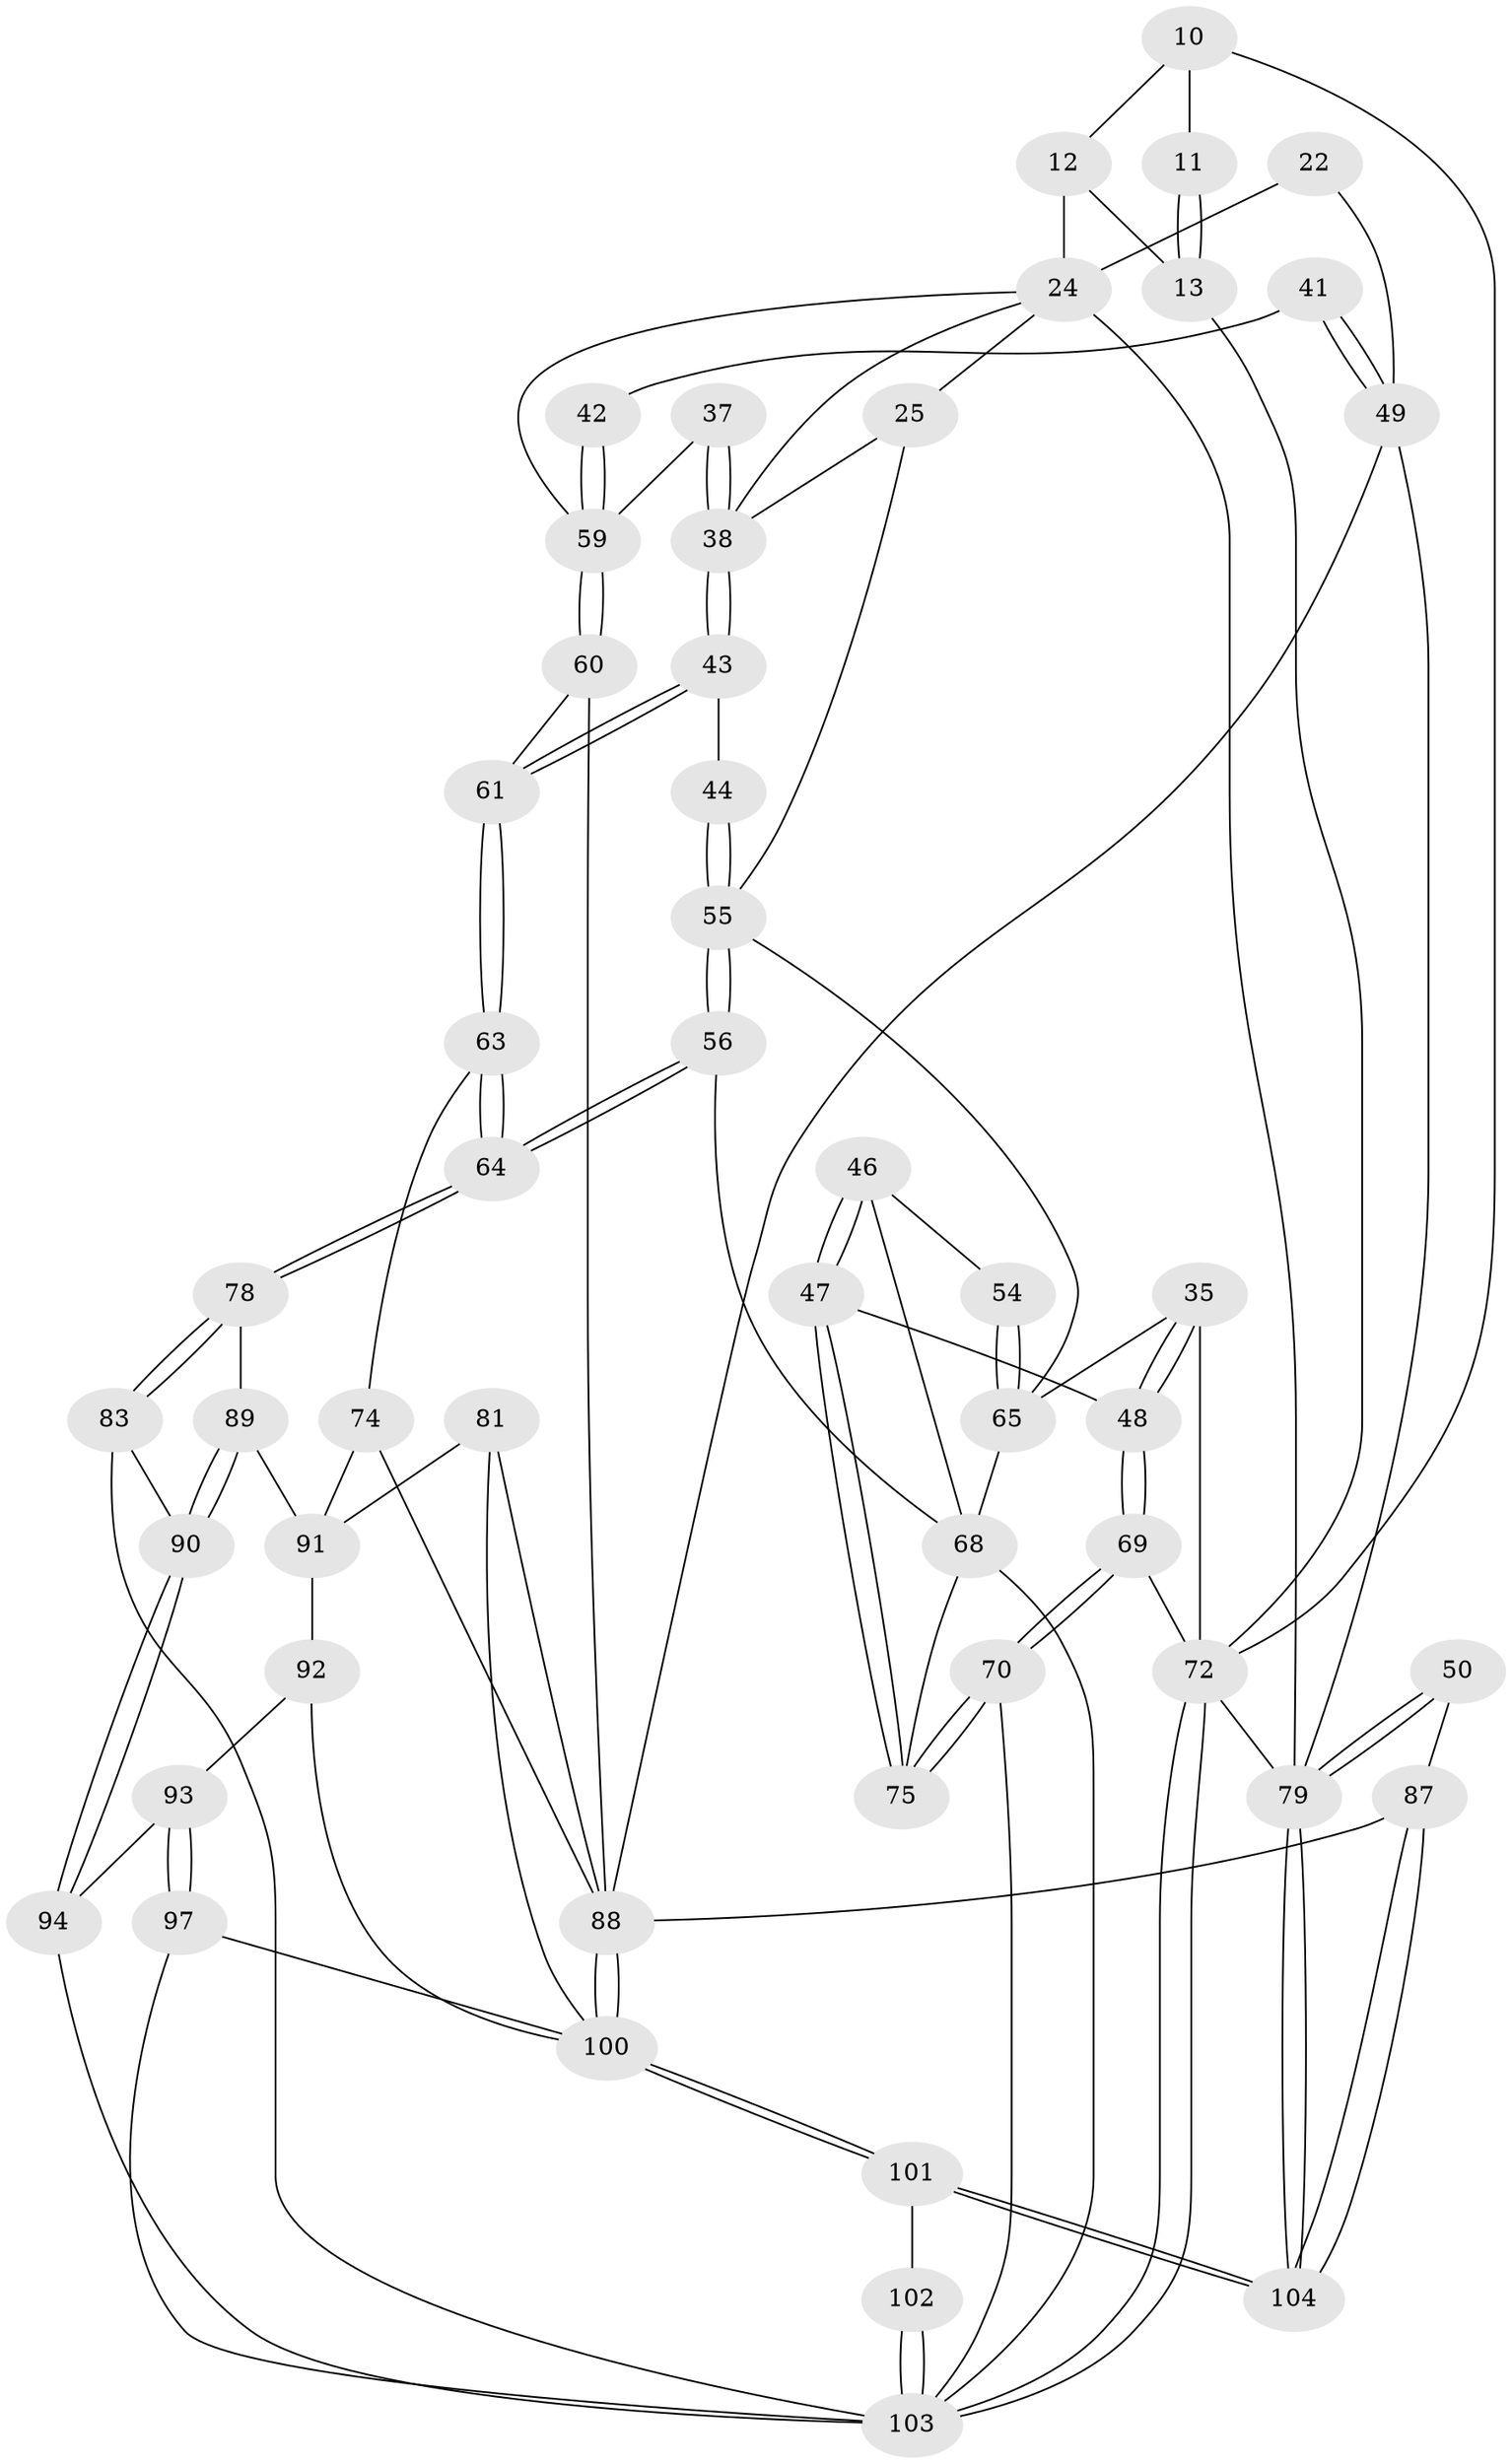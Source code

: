 // original degree distribution, {3: 0.019230769230769232, 5: 0.5384615384615384, 4: 0.23076923076923078, 6: 0.21153846153846154}
// Generated by graph-tools (version 1.1) at 2025/06/03/04/25 22:06:46]
// undirected, 52 vertices, 118 edges
graph export_dot {
graph [start="1"]
  node [color=gray90,style=filled];
  10 [pos="+0.3846568416071207+0.04329601205992995",super="+7+6"];
  11 [pos="+0.36564165476194266+0.052816645068611126"];
  12 [pos="+0.4590425345425201+0.16276917606046684",super="+9"];
  13 [pos="+0.31561614404647625+0.16049272713432033"];
  22 [pos="+0.7728422402959255+0.09273534542430166",super="+16"];
  24 [pos="+0.6758782819996308+0.2338009169022064",super="+23+19"];
  25 [pos="+0.49724526542762193+0.22762730300512551"];
  35 [pos="+0.17649323699941274+0.2474609471033951",super="+30"];
  37 [pos="+0.6297200783848612+0.3459172642988811"];
  38 [pos="+0.572835664074501+0.36852624768046655",super="+34+33"];
  41 [pos="+0.8724123853539792+0.36835149736936557"];
  42 [pos="+0.8378729689554474+0.3550970768039373"];
  43 [pos="+0.5657850092669544+0.37212401784055793"];
  44 [pos="+0.5548575332837945+0.369550973958055"];
  46 [pos="+0.10272562193858611+0.4422417568538152"];
  47 [pos="+0.0738137941890669+0.4519011413653383"];
  48 [pos="+0.041404425173786355+0.4377554697375907"];
  49 [pos="+0.9093390663654067+0.5073610136949694",super="+32"];
  50 [pos="+1+0.6747119380942412"];
  54 [pos="+0.22733625921223202+0.4394440755464482",super="+45"];
  55 [pos="+0.4295443901857345+0.46227406516769814",super="+27+26"];
  56 [pos="+0.41578037253916733+0.530469687928377"];
  59 [pos="+0.7281067567448021+0.4085564795143048",super="+40+39"];
  60 [pos="+0.7188389744433882+0.46967497184361057"];
  61 [pos="+0.6155453267700263+0.4822054438064248"];
  63 [pos="+0.5838566615862698+0.5358063152079261"];
  64 [pos="+0.4279693004988327+0.5410832683919349"];
  65 [pos="+0.27597026778089334+0.48122296006520565",super="+58+53"];
  68 [pos="+0.17841435785984203+0.6125416517062073",super="+67+66"];
  69 [pos="+0+0.38718674194930186"];
  70 [pos="+0+0.8440871936852359"];
  72 [pos="+0+1",super="+36"];
  74 [pos="+0.6046951077501997+0.5727056040845657"];
  75 [pos="+0.1395124179410606+0.5790244155243756"];
  78 [pos="+0.42807650992178303+0.5414487862305553"];
  79 [pos="+1+1",super="+3+20"];
  81 [pos="+0.6839322744569697+0.7186953100618505"];
  83 [pos="+0.4188261580814766+0.6930364733787017"];
  87 [pos="+0.8150983209463916+0.8287033850619501",super="+51"];
  88 [pos="+0.7815609791679168+0.8240545424091517",super="+82+62"];
  89 [pos="+0.5233605318274299+0.6775079440915791",super="+77"];
  90 [pos="+0.46833757597562026+0.720211521976154"];
  91 [pos="+0.5425532944031983+0.6882483027233209",super="+80+76"];
  92 [pos="+0.5431371792500761+0.745082372818503"];
  93 [pos="+0.5244228017742668+0.7748396951984107"];
  94 [pos="+0.4790242256173256+0.7600602192425805"];
  97 [pos="+0.5603587177566267+0.827823147173208"];
  100 [pos="+0.6367350525694452+0.9697244163521873",super="+99+96"];
  101 [pos="+0.5802163497343772+1"];
  102 [pos="+0.4981605817322569+1"];
  103 [pos="+0.25581920879735215+1",super="+85+86+98"];
  104 [pos="+1+1"];
  10 -- 11 [weight=2];
  10 -- 72;
  10 -- 12;
  11 -- 13;
  11 -- 13;
  12 -- 13;
  12 -- 24 [weight=2];
  13 -- 72;
  22 -- 49 [weight=2];
  22 -- 24 [weight=3];
  24 -- 38;
  24 -- 59;
  24 -- 25;
  24 -- 79;
  25 -- 55;
  25 -- 38;
  35 -- 48;
  35 -- 48;
  35 -- 72 [weight=2];
  35 -- 65;
  37 -- 38 [weight=2];
  37 -- 38;
  37 -- 59;
  38 -- 43;
  38 -- 43;
  41 -- 42;
  41 -- 49 [weight=2];
  41 -- 49;
  42 -- 59 [weight=2];
  42 -- 59;
  43 -- 44;
  43 -- 61;
  43 -- 61;
  44 -- 55 [weight=2];
  44 -- 55;
  46 -- 47;
  46 -- 47;
  46 -- 54;
  46 -- 68;
  47 -- 48;
  47 -- 75;
  47 -- 75;
  48 -- 69;
  48 -- 69;
  49 -- 79;
  49 -- 88;
  50 -- 79 [weight=2];
  50 -- 79;
  50 -- 87;
  54 -- 65 [weight=3];
  54 -- 65;
  55 -- 56;
  55 -- 56;
  55 -- 65;
  56 -- 64;
  56 -- 64;
  56 -- 68;
  59 -- 60;
  59 -- 60;
  60 -- 61;
  60 -- 88;
  61 -- 63;
  61 -- 63;
  63 -- 64;
  63 -- 64;
  63 -- 74;
  64 -- 78;
  64 -- 78;
  65 -- 68 [weight=2];
  68 -- 75;
  68 -- 103;
  69 -- 70;
  69 -- 70;
  69 -- 72;
  70 -- 75;
  70 -- 75;
  70 -- 103;
  72 -- 103 [weight=2];
  72 -- 103;
  72 -- 79 [weight=2];
  74 -- 91;
  74 -- 88;
  78 -- 83;
  78 -- 83;
  78 -- 89;
  79 -- 104;
  79 -- 104;
  81 -- 91;
  81 -- 88;
  81 -- 100;
  83 -- 90;
  83 -- 103;
  87 -- 88 [weight=2];
  87 -- 104;
  87 -- 104;
  88 -- 100;
  88 -- 100;
  89 -- 90;
  89 -- 90;
  89 -- 91 [weight=2];
  90 -- 94;
  90 -- 94;
  91 -- 92;
  92 -- 93;
  92 -- 100;
  93 -- 94;
  93 -- 97;
  93 -- 97;
  94 -- 103;
  97 -- 103;
  97 -- 100;
  100 -- 101;
  100 -- 101;
  101 -- 102;
  101 -- 104;
  101 -- 104;
  102 -- 103 [weight=2];
  102 -- 103;
}

